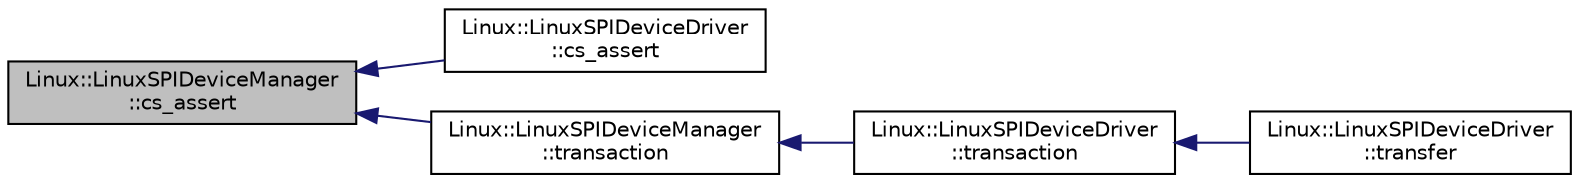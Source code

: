digraph "Linux::LinuxSPIDeviceManager::cs_assert"
{
 // INTERACTIVE_SVG=YES
  edge [fontname="Helvetica",fontsize="10",labelfontname="Helvetica",labelfontsize="10"];
  node [fontname="Helvetica",fontsize="10",shape=record];
  rankdir="LR";
  Node1 [label="Linux::LinuxSPIDeviceManager\l::cs_assert",height=0.2,width=0.4,color="black", fillcolor="grey75", style="filled" fontcolor="black"];
  Node1 -> Node2 [dir="back",color="midnightblue",fontsize="10",style="solid",fontname="Helvetica"];
  Node2 [label="Linux::LinuxSPIDeviceDriver\l::cs_assert",height=0.2,width=0.4,color="black", fillcolor="white", style="filled",URL="$classLinux_1_1LinuxSPIDeviceDriver.html#a5d664846922e80ca7c21d835904d01a4"];
  Node1 -> Node3 [dir="back",color="midnightblue",fontsize="10",style="solid",fontname="Helvetica"];
  Node3 [label="Linux::LinuxSPIDeviceManager\l::transaction",height=0.2,width=0.4,color="black", fillcolor="white", style="filled",URL="$classLinux_1_1LinuxSPIDeviceManager.html#affbdb3be9bca74c25a0ee3ff75881542"];
  Node3 -> Node4 [dir="back",color="midnightblue",fontsize="10",style="solid",fontname="Helvetica"];
  Node4 [label="Linux::LinuxSPIDeviceDriver\l::transaction",height=0.2,width=0.4,color="black", fillcolor="white", style="filled",URL="$classLinux_1_1LinuxSPIDeviceDriver.html#a965f99c3d97f3020993967b5f6b9d21a"];
  Node4 -> Node5 [dir="back",color="midnightblue",fontsize="10",style="solid",fontname="Helvetica"];
  Node5 [label="Linux::LinuxSPIDeviceDriver\l::transfer",height=0.2,width=0.4,color="black", fillcolor="white", style="filled",URL="$classLinux_1_1LinuxSPIDeviceDriver.html#ad9b6ff548d1a58fc5688383e64fa46b0"];
}
